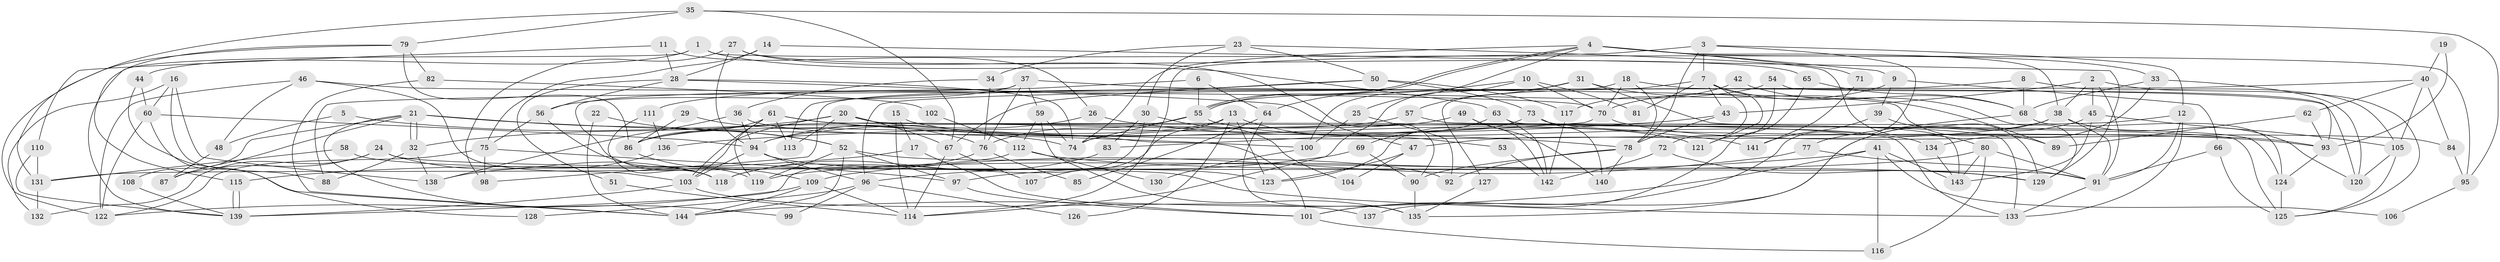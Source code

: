 // coarse degree distribution, {4: 0.1717171717171717, 7: 0.13131313131313133, 5: 0.1414141414141414, 9: 0.04040404040404041, 2: 0.1717171717171717, 8: 0.0707070707070707, 3: 0.16161616161616163, 6: 0.10101010101010101, 11: 0.010101010101010102}
// Generated by graph-tools (version 1.1) at 2025/41/03/06/25 10:41:52]
// undirected, 144 vertices, 288 edges
graph export_dot {
graph [start="1"]
  node [color=gray90,style=filled];
  1;
  2;
  3;
  4;
  5;
  6;
  7;
  8;
  9;
  10;
  11;
  12;
  13;
  14;
  15;
  16;
  17;
  18;
  19;
  20;
  21;
  22;
  23;
  24;
  25;
  26;
  27;
  28;
  29;
  30;
  31;
  32;
  33;
  34;
  35;
  36;
  37;
  38;
  39;
  40;
  41;
  42;
  43;
  44;
  45;
  46;
  47;
  48;
  49;
  50;
  51;
  52;
  53;
  54;
  55;
  56;
  57;
  58;
  59;
  60;
  61;
  62;
  63;
  64;
  65;
  66;
  67;
  68;
  69;
  70;
  71;
  72;
  73;
  74;
  75;
  76;
  77;
  78;
  79;
  80;
  81;
  82;
  83;
  84;
  85;
  86;
  87;
  88;
  89;
  90;
  91;
  92;
  93;
  94;
  95;
  96;
  97;
  98;
  99;
  100;
  101;
  102;
  103;
  104;
  105;
  106;
  107;
  108;
  109;
  110;
  111;
  112;
  113;
  114;
  115;
  116;
  117;
  118;
  119;
  120;
  121;
  122;
  123;
  124;
  125;
  126;
  127;
  128;
  129;
  130;
  131;
  132;
  133;
  134;
  135;
  136;
  137;
  138;
  139;
  140;
  141;
  142;
  143;
  144;
  1 -- 44;
  1 -- 139;
  1 -- 63;
  1 -- 95;
  2 -- 91;
  2 -- 38;
  2 -- 43;
  2 -- 45;
  2 -- 125;
  3 -- 114;
  3 -- 78;
  3 -- 7;
  3 -- 12;
  3 -- 101;
  4 -- 38;
  4 -- 55;
  4 -- 55;
  4 -- 9;
  4 -- 25;
  4 -- 33;
  4 -- 71;
  4 -- 74;
  5 -- 74;
  5 -- 48;
  6 -- 111;
  6 -- 55;
  6 -- 64;
  7 -- 43;
  7 -- 72;
  7 -- 81;
  7 -- 121;
  7 -- 127;
  7 -- 129;
  8 -- 68;
  8 -- 105;
  8 -- 96;
  9 -- 66;
  9 -- 39;
  9 -- 70;
  10 -- 70;
  10 -- 64;
  10 -- 81;
  10 -- 114;
  11 -- 28;
  11 -- 110;
  11 -- 26;
  12 -- 74;
  12 -- 91;
  12 -- 133;
  13 -- 123;
  13 -- 86;
  13 -- 53;
  13 -- 107;
  13 -- 126;
  14 -- 28;
  14 -- 75;
  14 -- 129;
  15 -- 121;
  15 -- 114;
  15 -- 17;
  16 -- 132;
  16 -- 60;
  16 -- 88;
  16 -- 138;
  17 -- 101;
  17 -- 115;
  18 -- 78;
  18 -- 70;
  18 -- 98;
  18 -- 120;
  19 -- 93;
  19 -- 40;
  20 -- 125;
  20 -- 103;
  20 -- 32;
  20 -- 67;
  20 -- 93;
  20 -- 113;
  21 -- 52;
  21 -- 32;
  21 -- 32;
  21 -- 87;
  21 -- 99;
  21 -- 100;
  21 -- 108;
  22 -- 144;
  22 -- 52;
  23 -- 50;
  23 -- 80;
  23 -- 30;
  23 -- 34;
  24 -- 118;
  24 -- 91;
  24 -- 87;
  24 -- 132;
  25 -- 92;
  25 -- 100;
  26 -- 94;
  26 -- 141;
  27 -- 90;
  27 -- 94;
  27 -- 65;
  27 -- 98;
  28 -- 56;
  28 -- 74;
  28 -- 47;
  28 -- 51;
  29 -- 86;
  29 -- 76;
  30 -- 139;
  30 -- 83;
  30 -- 104;
  31 -- 100;
  31 -- 143;
  31 -- 57;
  31 -- 89;
  32 -- 88;
  32 -- 138;
  33 -- 120;
  33 -- 68;
  33 -- 134;
  34 -- 36;
  34 -- 76;
  35 -- 67;
  35 -- 79;
  35 -- 95;
  35 -- 131;
  36 -- 138;
  36 -- 101;
  36 -- 94;
  37 -- 59;
  37 -- 119;
  37 -- 56;
  37 -- 76;
  37 -- 89;
  38 -- 120;
  38 -- 91;
  38 -- 47;
  38 -- 135;
  39 -- 129;
  39 -- 141;
  40 -- 88;
  40 -- 62;
  40 -- 84;
  40 -- 105;
  41 -- 97;
  41 -- 143;
  41 -- 106;
  41 -- 116;
  41 -- 144;
  42 -- 117;
  42 -- 68;
  43 -- 78;
  43 -- 136;
  44 -- 60;
  44 -- 144;
  45 -- 143;
  45 -- 105;
  45 -- 137;
  46 -- 70;
  46 -- 103;
  46 -- 48;
  46 -- 122;
  47 -- 104;
  47 -- 123;
  48 -- 87;
  49 -- 94;
  49 -- 142;
  49 -- 140;
  50 -- 113;
  50 -- 67;
  50 -- 73;
  50 -- 117;
  51 -- 114;
  52 -- 119;
  52 -- 97;
  52 -- 92;
  52 -- 144;
  53 -- 142;
  54 -- 93;
  54 -- 55;
  54 -- 121;
  55 -- 76;
  55 -- 74;
  55 -- 134;
  56 -- 75;
  56 -- 118;
  57 -- 133;
  57 -- 86;
  58 -- 131;
  58 -- 133;
  59 -- 135;
  59 -- 74;
  59 -- 112;
  60 -- 94;
  60 -- 122;
  60 -- 128;
  61 -- 86;
  61 -- 133;
  61 -- 78;
  61 -- 103;
  61 -- 113;
  61 -- 119;
  62 -- 93;
  62 -- 89;
  63 -- 124;
  63 -- 69;
  63 -- 142;
  64 -- 135;
  64 -- 85;
  65 -- 68;
  65 -- 101;
  66 -- 125;
  66 -- 91;
  67 -- 114;
  67 -- 107;
  68 -- 124;
  68 -- 77;
  69 -- 96;
  69 -- 90;
  70 -- 83;
  70 -- 93;
  71 -- 141;
  72 -- 129;
  72 -- 142;
  73 -- 84;
  73 -- 123;
  73 -- 140;
  75 -- 122;
  75 -- 98;
  75 -- 97;
  76 -- 85;
  76 -- 118;
  77 -- 109;
  77 -- 91;
  78 -- 140;
  78 -- 90;
  78 -- 92;
  79 -- 115;
  79 -- 122;
  79 -- 82;
  79 -- 86;
  80 -- 116;
  80 -- 91;
  80 -- 119;
  80 -- 143;
  82 -- 144;
  82 -- 102;
  83 -- 118;
  84 -- 95;
  86 -- 109;
  90 -- 135;
  91 -- 133;
  93 -- 124;
  94 -- 123;
  94 -- 96;
  94 -- 103;
  95 -- 106;
  96 -- 99;
  96 -- 126;
  96 -- 128;
  97 -- 101;
  100 -- 130;
  101 -- 116;
  102 -- 112;
  103 -- 137;
  103 -- 139;
  105 -- 120;
  105 -- 125;
  108 -- 139;
  109 -- 144;
  109 -- 114;
  109 -- 122;
  110 -- 131;
  110 -- 139;
  111 -- 118;
  111 -- 136;
  112 -- 129;
  112 -- 130;
  112 -- 131;
  115 -- 139;
  115 -- 139;
  117 -- 142;
  124 -- 125;
  127 -- 135;
  131 -- 132;
  134 -- 143;
  136 -- 138;
}

